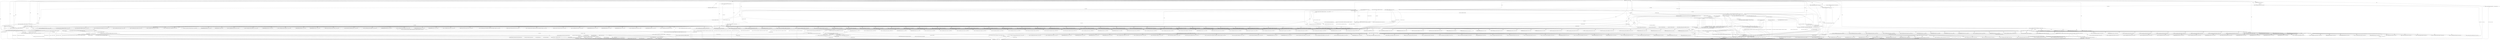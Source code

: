 
digraph "FUN82" {  

"9552" [label = "(METHOD,FUN82)<SUB>1581</SUB>" ]

"10078" [label = "(METHOD_RETURN,void)<SUB>1581</SUB>" ]

"9553" [label = "(PARAM,AACContext *VAR55)<SUB>1581</SUB>" ]

"9554" [label = "(PARAM,SpectralBandReplication *VAR46)<SUB>1581</SUB>" ]

"9555" [label = "(PARAM,int VAR192)<SUB>1581</SUB>" ]

"9556" [label = "(PARAM,float* VAR288)<SUB>1582</SUB>" ]

"9557" [label = "(PARAM,float* VAR289)<SUB>1582</SUB>" ]

"9560" [label = "(&lt;operator&gt;.assignment,VAR290 = VAR55-&gt;VAR186[1].VAR187.VAR203 &lt; VAR46-&gt;VAR123)<SUB>1584</SUB>" ]

"9577" [label = "(&lt;operator&gt;.assignment,VAR291 = (VAR192 == VAR195) ? 2 : 1)<SUB>1586</SUB>" ]

"9997" [label = "(FUN61,FUN61(&amp;VAR46-&gt;VAR58, &amp;VAR46-&gt;VAR61, &amp;VAR55-&gt;VAR292,\012                      VAR288, VAR46-&gt;VAR220[0], VAR46-&gt;VAR294,\012                      VAR46-&gt;VAR50[0].VAR297,\012                      &amp;VAR46-&gt;VAR50[0].VAR56,\012                      VAR290))<SUB>1646</SUB>" ]

"9587" [label = "(&lt;operator&gt;.logicalNot,!VAR46-&gt;VAR204)<SUB>1589</SUB>" ]

"9634" [label = "(&lt;operator&gt;.lessThan,VAR173 &lt; VAR291)<SUB>1599</SUB>" ]

"9637" [label = "(&lt;operator&gt;.postIncrement,VAR173++)<SUB>1599</SUB>" ]

"9927" [label = "(&lt;operator&gt;.equals,VAR55-&gt;VAR186[1].VAR187.VAR60 == 1)<SUB>1637</SUB>" ]

"10036" [label = "(&lt;operator&gt;.equals,VAR291 == 2)<SUB>1651</SUB>" ]

"9562" [label = "(&lt;operator&gt;.lessThan,VAR55-&gt;VAR186[1].VAR187.VAR203 &lt; VAR46-&gt;VAR123)<SUB>1584</SUB>" ]

"9579" [label = "(&lt;operator&gt;.conditional,(VAR192 == VAR195) ? 2 : 1)<SUB>1586</SUB>" ]

"9592" [label = "(&lt;operator&gt;.assignment,VAR46-&gt;VAR48[0] = VAR46-&gt;VAR48[1])<SUB>1590</SUB>" ]

"9603" [label = "(&lt;operator&gt;.assignment,VAR46-&gt;VAR49[0] = VAR46-&gt;VAR49[1])<SUB>1591</SUB>" ]

"9626" [label = "(FUN53,FUN53(VAR46, VAR192))<SUB>1597</SUB>" ]

"9631" [label = "(&lt;operator&gt;.assignment,VAR173 = 0)<SUB>1599</SUB>" ]

"9640" [label = "(FUN55,FUN55(&amp;VAR55-&gt;VAR292, &amp;VAR46-&gt;VAR59, &amp;VAR46-&gt;VAR61, VAR173 ? VAR289 : VAR288, VAR46-&gt;VAR50[VAR173].VAR293,\012                         (float*)VAR46-&gt;VAR294,\012                         VAR46-&gt;VAR50[VAR173].VAR218, VAR46-&gt;VAR50[VAR173].VAR295))<SUB>1601</SUB>" ]

"9683" [label = "(FUN71,FUN71(VAR55, VAR46, VAR46-&gt;VAR231,\012                   (const float (*)[32][32][2]) VAR46-&gt;VAR50[VAR173].VAR218,\012                   VAR46-&gt;VAR50[VAR173].VAR295))<SUB>1604</SUB>" ]

"9705" [label = "(&lt;operators&gt;.assignmentXor,VAR46-&gt;VAR50[VAR173].VAR295 ^= 1)<SUB>1607</SUB>" ]

"9877" [label = "(FUN74,FUN74(VAR46, VAR46-&gt;VAR220[VAR173],\012                  (const float (*)[64][2]) VAR46-&gt;VAR50[VAR173].VAR296[1-VAR46-&gt;VAR50[VAR173].VAR295],\012                  (const float (*)[64][2]) VAR46-&gt;VAR50[VAR173].VAR296[  VAR46-&gt;VAR50[VAR173].VAR295],\012                  (const float (*)[40][2]) VAR46-&gt;VAR231, VAR173))<SUB>1632</SUB>" ]

"9994" [label = "(&lt;operator&gt;.assignment,VAR291 = 2)<SUB>1643</SUB>" ]

"10040" [label = "(FUN61,FUN61(&amp;VAR46-&gt;VAR58, &amp;VAR46-&gt;VAR61, &amp;VAR55-&gt;VAR292,\012                          VAR289, VAR46-&gt;VAR220[1], VAR46-&gt;VAR294,\012                          VAR46-&gt;VAR50[1].VAR297,\012                          &amp;VAR46-&gt;VAR50[1].VAR56,\012                          VAR290))<SUB>1652</SUB>" ]

"9580" [label = "(&lt;operator&gt;.equals,VAR192 == VAR195)<SUB>1586</SUB>" ]

"9616" [label = "(&lt;operator&gt;.assignment,VAR46-&gt;VAR204 = 0)<SUB>1593</SUB>" ]

"9653" [label = "(&lt;operator&gt;.conditional,VAR173 ? VAR289 : VAR288)<SUB>1601</SUB>" ]

"9689" [label = "(&lt;operator&gt;.cast,(const float (*)[32][32][2]) VAR46-&gt;VAR50[VAR173].VAR218)<SUB>1605</SUB>" ]

"9719" [label = "(FUN67,FUN67(&amp;VAR46-&gt;VAR61, VAR46-&gt;VAR229, VAR46-&gt;VAR230,\012                                  (const float (*)[40][2]) VAR46-&gt;VAR231, VAR46-&gt;VAR69[0]))<SUB>1609</SUB>" ]

"9740" [label = "(FUN70,FUN70(VAR46, &amp;VAR46-&gt;VAR50[VAR173]))<SUB>1611</SUB>" ]

"9748" [label = "(FUN72,FUN72(VAR55, VAR46, VAR46-&gt;VAR241,\012                       (const float (*)[40][2]) VAR46-&gt;VAR231,\012                       (const float (*)[2]) VAR46-&gt;VAR229,\012                       (const float (*)[2]) VAR46-&gt;VAR230,\012                       VAR46-&gt;VAR50[VAR173].VAR238, VAR46-&gt;VAR50[VAR173].VAR163,\012                       VAR46-&gt;VAR50[VAR173].VAR159))<SUB>1612</SUB>" ]

"9790" [label = "(&lt;operator&gt;.assignment,VAR196 = FUN75(VAR55, VAR46, &amp;VAR46-&gt;VAR50[VAR173], VAR46-&gt;VAR50[VAR173].VAR51))<SUB>1621</SUB>" ]

"9884" [label = "(&lt;operator&gt;.cast,(const float (*)[64][2]) VAR46-&gt;VAR50[VAR173].VAR296[1-VAR46-&gt;VAR50[VAR173].VAR295])<SUB>1633</SUB>" ]

"9903" [label = "(&lt;operator&gt;.cast,(const float (*)[64][2]) VAR46-&gt;VAR50[VAR173].VAR296[  VAR46-&gt;VAR50[VAR173].VAR295])<SUB>1634</SUB>" ]

"9920" [label = "(&lt;operator&gt;.cast,(const float (*)[40][2]) VAR46-&gt;VAR231)<SUB>1635</SUB>" ]

"9946" [label = "(FUN83,FUN83(VAR55-&gt;VAR112, &amp;VAR46-&gt;VAR60, VAR46-&gt;VAR220[0], VAR46-&gt;VAR220[1], VAR46-&gt;VAR48[1] + VAR46-&gt;VAR49[1]))<SUB>1639</SUB>" ]

"9809" [label = "(&lt;operator&gt;.logicalNot,!VAR196)<SUB>1622</SUB>" ]

"9977" [label = "(memcpy,memcpy(VAR46-&gt;VAR220[1], VAR46-&gt;VAR220[0], sizeof(VAR46-&gt;VAR220[0])))<SUB>1641</SUB>" ]

"9730" [label = "(&lt;operator&gt;.cast,(const float (*)[40][2]) VAR46-&gt;VAR231)<SUB>1610</SUB>" ]

"9754" [label = "(&lt;operator&gt;.cast,(const float (*)[40][2]) VAR46-&gt;VAR231)<SUB>1613</SUB>" ]

"9759" [label = "(&lt;operator&gt;.cast,(const float (*)[2]) VAR46-&gt;VAR229)<SUB>1614</SUB>" ]

"9764" [label = "(&lt;operator&gt;.cast,(const float (*)[2]) VAR46-&gt;VAR230)<SUB>1615</SUB>" ]

"9792" [label = "(FUN75,FUN75(VAR55, VAR46, &amp;VAR46-&gt;VAR50[VAR173], VAR46-&gt;VAR50[VAR173].VAR51))<SUB>1621</SUB>" ]

"9812" [label = "(FUN76,FUN76(VAR46-&gt;VAR256, VAR46-&gt;VAR241, VAR46, &amp;VAR46-&gt;VAR50[VAR173]))<SUB>1623</SUB>" ]

"9826" [label = "(FUN78,FUN78(VAR55, VAR46, &amp;VAR46-&gt;VAR50[VAR173], VAR46-&gt;VAR50[VAR173].VAR51))<SUB>1624</SUB>" ]

"9842" [label = "(FUN80,FUN80(VAR46-&gt;VAR50[VAR173].VAR296[VAR46-&gt;VAR50[VAR173].VAR295],\012                                (const float (*)[40][2]) VAR46-&gt;VAR241,\012                                VAR46, &amp;VAR46-&gt;VAR50[VAR173],\012                                VAR46-&gt;VAR50[VAR173].VAR51))<SUB>1625</SUB>" ]

"9894" [label = "(&lt;operator&gt;.subtraction,1-VAR46-&gt;VAR50[VAR173].VAR295)<SUB>1633</SUB>" ]

"9964" [label = "(&lt;operator&gt;.addition,VAR46-&gt;VAR48[1] + VAR46-&gt;VAR49[1])<SUB>1639</SUB>" ]

"9858" [label = "(&lt;operator&gt;.cast,(const float (*)[40][2]) VAR46-&gt;VAR241)<SUB>1626</SUB>" ]

"9622" [label = "(&lt;operator&gt;.indirectFieldAccess,VAR46-&gt;VAR47)<SUB>1596</SUB>" ]

"9593" [label = "(&lt;operator&gt;.indirectIndexAccess,VAR46-&gt;VAR48[0])<SUB>1590</SUB>" ]

"9598" [label = "(&lt;operator&gt;.indirectIndexAccess,VAR46-&gt;VAR48[1])<SUB>1590</SUB>" ]

"9604" [label = "(&lt;operator&gt;.indirectIndexAccess,VAR46-&gt;VAR49[0])<SUB>1591</SUB>" ]

"9609" [label = "(&lt;operator&gt;.indirectIndexAccess,VAR46-&gt;VAR49[1])<SUB>1591</SUB>" ]

"9641" [label = "(&lt;operator&gt;.addressOf,&amp;VAR55-&gt;VAR292)<SUB>1601</SUB>" ]

"9645" [label = "(&lt;operator&gt;.addressOf,&amp;VAR46-&gt;VAR59)<SUB>1601</SUB>" ]

"9649" [label = "(&lt;operator&gt;.addressOf,&amp;VAR46-&gt;VAR61)<SUB>1601</SUB>" ]

"9657" [label = "(&lt;operator&gt;.fieldAccess,VAR46-&gt;VAR50[VAR173].VAR293)<SUB>1601</SUB>" ]

"9664" [label = "(&lt;operator&gt;.cast,(float*)VAR46-&gt;VAR294)<SUB>1602</SUB>" ]

"9669" [label = "(&lt;operator&gt;.fieldAccess,VAR46-&gt;VAR50[VAR173].VAR218)<SUB>1603</SUB>" ]

"9676" [label = "(&lt;operator&gt;.fieldAccess,VAR46-&gt;VAR50[VAR173].VAR295)<SUB>1603</SUB>" ]

"9686" [label = "(&lt;operator&gt;.indirectFieldAccess,VAR46-&gt;VAR231)<SUB>1604</SUB>" ]

"9698" [label = "(&lt;operator&gt;.fieldAccess,VAR46-&gt;VAR50[VAR173].VAR295)<SUB>1606</SUB>" ]

"9706" [label = "(&lt;operator&gt;.fieldAccess,VAR46-&gt;VAR50[VAR173].VAR295)<SUB>1607</SUB>" ]

"9715" [label = "(&lt;operator&gt;.indirectFieldAccess,VAR46-&gt;VAR47)<SUB>1608</SUB>" ]

"9879" [label = "(&lt;operator&gt;.indirectIndexAccess,VAR46-&gt;VAR220[VAR173])<SUB>1632</SUB>" ]

"9940" [label = "(&lt;operator&gt;.fieldAccess,VAR46-&gt;VAR60.VAR47)<SUB>1638</SUB>" ]

"10041" [label = "(&lt;operator&gt;.addressOf,&amp;VAR46-&gt;VAR58)<SUB>1652</SUB>" ]

"10045" [label = "(&lt;operator&gt;.addressOf,&amp;VAR46-&gt;VAR61)<SUB>1652</SUB>" ]

"10049" [label = "(&lt;operator&gt;.addressOf,&amp;VAR55-&gt;VAR292)<SUB>1652</SUB>" ]

"10054" [label = "(&lt;operator&gt;.indirectIndexAccess,VAR46-&gt;VAR220[1])<SUB>1653</SUB>" ]

"10059" [label = "(&lt;operator&gt;.indirectFieldAccess,VAR46-&gt;VAR294)<SUB>1653</SUB>" ]

"10062" [label = "(&lt;operator&gt;.fieldAccess,VAR46-&gt;VAR50[1].VAR297)<SUB>1654</SUB>" ]

"10069" [label = "(&lt;operator&gt;.addressOf,&amp;VAR46-&gt;VAR50[1].VAR56)<SUB>1655</SUB>" ]

"9594" [label = "(&lt;operator&gt;.indirectFieldAccess,VAR46-&gt;VAR48)<SUB>1590</SUB>" ]

"9599" [label = "(&lt;operator&gt;.indirectFieldAccess,VAR46-&gt;VAR48)<SUB>1590</SUB>" ]

"9605" [label = "(&lt;operator&gt;.indirectFieldAccess,VAR46-&gt;VAR49)<SUB>1591</SUB>" ]

"9610" [label = "(&lt;operator&gt;.indirectFieldAccess,VAR46-&gt;VAR49)<SUB>1591</SUB>" ]

"9617" [label = "(&lt;operator&gt;.indirectFieldAccess,VAR46-&gt;VAR204)<SUB>1593</SUB>" ]

"9642" [label = "(&lt;operator&gt;.indirectFieldAccess,VAR55-&gt;VAR292)<SUB>1601</SUB>" ]

"9646" [label = "(&lt;operator&gt;.indirectFieldAccess,VAR46-&gt;VAR59)<SUB>1601</SUB>" ]

"9650" [label = "(&lt;operator&gt;.indirectFieldAccess,VAR46-&gt;VAR61)<SUB>1601</SUB>" ]

"9658" [label = "(&lt;operator&gt;.indirectIndexAccess,VAR46-&gt;VAR50[VAR173])<SUB>1601</SUB>" ]

"9663" [label = "(FIELD_IDENTIFIER,VAR293,VAR293)<SUB>1601</SUB>" ]

"9665" [label = "(UNKNOWN,float*,float*)<SUB>1602</SUB>" ]

"9666" [label = "(&lt;operator&gt;.indirectFieldAccess,VAR46-&gt;VAR294)<SUB>1602</SUB>" ]

"9670" [label = "(&lt;operator&gt;.indirectIndexAccess,VAR46-&gt;VAR50[VAR173])<SUB>1603</SUB>" ]

"9675" [label = "(FIELD_IDENTIFIER,VAR218,VAR218)<SUB>1603</SUB>" ]

"9677" [label = "(&lt;operator&gt;.indirectIndexAccess,VAR46-&gt;VAR50[VAR173])<SUB>1603</SUB>" ]

"9682" [label = "(FIELD_IDENTIFIER,VAR295,VAR295)<SUB>1603</SUB>" ]

"9688" [label = "(FIELD_IDENTIFIER,VAR231,VAR231)<SUB>1604</SUB>" ]

"9690" [label = "(UNKNOWN,const float (*)[32][32][2],const float (*)[32][32][2])<SUB>1605</SUB>" ]

"9691" [label = "(&lt;operator&gt;.fieldAccess,VAR46-&gt;VAR50[VAR173].VAR218)<SUB>1605</SUB>" ]

"9699" [label = "(&lt;operator&gt;.indirectIndexAccess,VAR46-&gt;VAR50[VAR173])<SUB>1606</SUB>" ]

"9704" [label = "(FIELD_IDENTIFIER,VAR295,VAR295)<SUB>1606</SUB>" ]

"9707" [label = "(&lt;operator&gt;.indirectIndexAccess,VAR46-&gt;VAR50[VAR173])<SUB>1607</SUB>" ]

"9712" [label = "(FIELD_IDENTIFIER,VAR295,VAR295)<SUB>1607</SUB>" ]

"9717" [label = "(FIELD_IDENTIFIER,VAR47,VAR47)<SUB>1608</SUB>" ]

"9880" [label = "(&lt;operator&gt;.indirectFieldAccess,VAR46-&gt;VAR220)<SUB>1632</SUB>" ]

"9885" [label = "(UNKNOWN,const float (*)[64][2],const float (*)[64][2])<SUB>1633</SUB>" ]

"9886" [label = "(&lt;operator&gt;.indirectIndexAccess,VAR46-&gt;VAR50[VAR173].VAR296[1-VAR46-&gt;VAR50[VAR173].VAR295])<SUB>1633</SUB>" ]

"9904" [label = "(UNKNOWN,const float (*)[64][2],const float (*)[64][2])<SUB>1634</SUB>" ]

"9905" [label = "(&lt;operator&gt;.indirectIndexAccess,VAR46-&gt;VAR50[VAR173].VAR296[  VAR46-&gt;VAR50[VAR173].VAR295])<SUB>1634</SUB>" ]

"9921" [label = "(UNKNOWN,const float (*)[40][2],const float (*)[40][2])<SUB>1635</SUB>" ]

"9922" [label = "(&lt;operator&gt;.indirectFieldAccess,VAR46-&gt;VAR231)<SUB>1635</SUB>" ]

"9941" [label = "(&lt;operator&gt;.indirectFieldAccess,VAR46-&gt;VAR60)<SUB>1638</SUB>" ]

"9944" [label = "(FIELD_IDENTIFIER,VAR47,VAR47)<SUB>1638</SUB>" ]

"10042" [label = "(&lt;operator&gt;.indirectFieldAccess,VAR46-&gt;VAR58)<SUB>1652</SUB>" ]

"10046" [label = "(&lt;operator&gt;.indirectFieldAccess,VAR46-&gt;VAR61)<SUB>1652</SUB>" ]

"10050" [label = "(&lt;operator&gt;.indirectFieldAccess,VAR55-&gt;VAR292)<SUB>1652</SUB>" ]

"10055" [label = "(&lt;operator&gt;.indirectFieldAccess,VAR46-&gt;VAR220)<SUB>1653</SUB>" ]

"10061" [label = "(FIELD_IDENTIFIER,VAR294,VAR294)<SUB>1653</SUB>" ]

"10063" [label = "(&lt;operator&gt;.indirectIndexAccess,VAR46-&gt;VAR50[1])<SUB>1654</SUB>" ]

"10068" [label = "(FIELD_IDENTIFIER,VAR297,VAR297)<SUB>1654</SUB>" ]

"10070" [label = "(&lt;operator&gt;.fieldAccess,VAR46-&gt;VAR50[1].VAR56)<SUB>1655</SUB>" ]

"9596" [label = "(FIELD_IDENTIFIER,VAR48,VAR48)<SUB>1590</SUB>" ]

"9601" [label = "(FIELD_IDENTIFIER,VAR48,VAR48)<SUB>1590</SUB>" ]

"9607" [label = "(FIELD_IDENTIFIER,VAR49,VAR49)<SUB>1591</SUB>" ]

"9612" [label = "(FIELD_IDENTIFIER,VAR49,VAR49)<SUB>1591</SUB>" ]

"9619" [label = "(FIELD_IDENTIFIER,VAR204,VAR204)<SUB>1593</SUB>" ]

"9644" [label = "(FIELD_IDENTIFIER,VAR292,VAR292)<SUB>1601</SUB>" ]

"9648" [label = "(FIELD_IDENTIFIER,VAR59,VAR59)<SUB>1601</SUB>" ]

"9652" [label = "(FIELD_IDENTIFIER,VAR61,VAR61)<SUB>1601</SUB>" ]

"9659" [label = "(&lt;operator&gt;.indirectFieldAccess,VAR46-&gt;VAR50)<SUB>1601</SUB>" ]

"9668" [label = "(FIELD_IDENTIFIER,VAR294,VAR294)<SUB>1602</SUB>" ]

"9671" [label = "(&lt;operator&gt;.indirectFieldAccess,VAR46-&gt;VAR50)<SUB>1603</SUB>" ]

"9678" [label = "(&lt;operator&gt;.indirectFieldAccess,VAR46-&gt;VAR50)<SUB>1603</SUB>" ]

"9692" [label = "(&lt;operator&gt;.indirectIndexAccess,VAR46-&gt;VAR50[VAR173])<SUB>1605</SUB>" ]

"9697" [label = "(FIELD_IDENTIFIER,VAR218,VAR218)<SUB>1605</SUB>" ]

"9700" [label = "(&lt;operator&gt;.indirectFieldAccess,VAR46-&gt;VAR50)<SUB>1606</SUB>" ]

"9708" [label = "(&lt;operator&gt;.indirectFieldAccess,VAR46-&gt;VAR50)<SUB>1607</SUB>" ]

"9720" [label = "(&lt;operator&gt;.addressOf,&amp;VAR46-&gt;VAR61)<SUB>1609</SUB>" ]

"9724" [label = "(&lt;operator&gt;.indirectFieldAccess,VAR46-&gt;VAR229)<SUB>1609</SUB>" ]

"9727" [label = "(&lt;operator&gt;.indirectFieldAccess,VAR46-&gt;VAR230)<SUB>1609</SUB>" ]

"9735" [label = "(&lt;operator&gt;.indirectIndexAccess,VAR46-&gt;VAR69[0])<SUB>1610</SUB>" ]

"9742" [label = "(&lt;operator&gt;.addressOf,&amp;VAR46-&gt;VAR50[VAR173])<SUB>1611</SUB>" ]

"9751" [label = "(&lt;operator&gt;.indirectFieldAccess,VAR46-&gt;VAR241)<SUB>1612</SUB>" ]

"9769" [label = "(&lt;operator&gt;.fieldAccess,VAR46-&gt;VAR50[VAR173].VAR238)<SUB>1616</SUB>" ]

"9776" [label = "(&lt;operator&gt;.fieldAccess,VAR46-&gt;VAR50[VAR173].VAR163)<SUB>1616</SUB>" ]

"9783" [label = "(&lt;operator&gt;.fieldAccess,VAR46-&gt;VAR50[VAR173].VAR159)<SUB>1617</SUB>" ]

"9882" [label = "(FIELD_IDENTIFIER,VAR220,VAR220)<SUB>1632</SUB>" ]

"9887" [label = "(&lt;operator&gt;.fieldAccess,VAR46-&gt;VAR50[VAR173].VAR296)<SUB>1633</SUB>" ]

"9906" [label = "(&lt;operator&gt;.fieldAccess,VAR46-&gt;VAR50[VAR173].VAR296)<SUB>1634</SUB>" ]

"9913" [label = "(&lt;operator&gt;.fieldAccess,VAR46-&gt;VAR50[VAR173].VAR295)<SUB>1634</SUB>" ]

"9924" [label = "(FIELD_IDENTIFIER,VAR231,VAR231)<SUB>1635</SUB>" ]

"9943" [label = "(FIELD_IDENTIFIER,VAR60,VAR60)<SUB>1638</SUB>" ]

"9947" [label = "(&lt;operator&gt;.indirectFieldAccess,VAR55-&gt;VAR112)<SUB>1639</SUB>" ]

"9950" [label = "(&lt;operator&gt;.addressOf,&amp;VAR46-&gt;VAR60)<SUB>1639</SUB>" ]

"9954" [label = "(&lt;operator&gt;.indirectIndexAccess,VAR46-&gt;VAR220[0])<SUB>1639</SUB>" ]

"9959" [label = "(&lt;operator&gt;.indirectIndexAccess,VAR46-&gt;VAR220[1])<SUB>1639</SUB>" ]

"10044" [label = "(FIELD_IDENTIFIER,VAR58,VAR58)<SUB>1652</SUB>" ]

"10048" [label = "(FIELD_IDENTIFIER,VAR61,VAR61)<SUB>1652</SUB>" ]

"10052" [label = "(FIELD_IDENTIFIER,VAR292,VAR292)<SUB>1652</SUB>" ]

"10057" [label = "(FIELD_IDENTIFIER,VAR220,VAR220)<SUB>1653</SUB>" ]

"10064" [label = "(&lt;operator&gt;.indirectFieldAccess,VAR46-&gt;VAR50)<SUB>1654</SUB>" ]

"10071" [label = "(&lt;operator&gt;.indirectIndexAccess,VAR46-&gt;VAR50[1])<SUB>1655</SUB>" ]

"10076" [label = "(FIELD_IDENTIFIER,VAR56,VAR56)<SUB>1655</SUB>" ]

"9661" [label = "(FIELD_IDENTIFIER,VAR50,VAR50)<SUB>1601</SUB>" ]

"9673" [label = "(FIELD_IDENTIFIER,VAR50,VAR50)<SUB>1603</SUB>" ]

"9680" [label = "(FIELD_IDENTIFIER,VAR50,VAR50)<SUB>1603</SUB>" ]

"9693" [label = "(&lt;operator&gt;.indirectFieldAccess,VAR46-&gt;VAR50)<SUB>1605</SUB>" ]

"9702" [label = "(FIELD_IDENTIFIER,VAR50,VAR50)<SUB>1606</SUB>" ]

"9710" [label = "(FIELD_IDENTIFIER,VAR50,VAR50)<SUB>1607</SUB>" ]

"9721" [label = "(&lt;operator&gt;.indirectFieldAccess,VAR46-&gt;VAR61)<SUB>1609</SUB>" ]

"9726" [label = "(FIELD_IDENTIFIER,VAR229,VAR229)<SUB>1609</SUB>" ]

"9729" [label = "(FIELD_IDENTIFIER,VAR230,VAR230)<SUB>1609</SUB>" ]

"9731" [label = "(UNKNOWN,const float (*)[40][2],const float (*)[40][2])<SUB>1610</SUB>" ]

"9732" [label = "(&lt;operator&gt;.indirectFieldAccess,VAR46-&gt;VAR231)<SUB>1610</SUB>" ]

"9736" [label = "(&lt;operator&gt;.indirectFieldAccess,VAR46-&gt;VAR69)<SUB>1610</SUB>" ]

"9743" [label = "(&lt;operator&gt;.indirectIndexAccess,VAR46-&gt;VAR50[VAR173])<SUB>1611</SUB>" ]

"9753" [label = "(FIELD_IDENTIFIER,VAR241,VAR241)<SUB>1612</SUB>" ]

"9755" [label = "(UNKNOWN,const float (*)[40][2],const float (*)[40][2])<SUB>1613</SUB>" ]

"9756" [label = "(&lt;operator&gt;.indirectFieldAccess,VAR46-&gt;VAR231)<SUB>1613</SUB>" ]

"9760" [label = "(UNKNOWN,const float (*)[2],const float (*)[2])<SUB>1614</SUB>" ]

"9761" [label = "(&lt;operator&gt;.indirectFieldAccess,VAR46-&gt;VAR229)<SUB>1614</SUB>" ]

"9765" [label = "(UNKNOWN,const float (*)[2],const float (*)[2])<SUB>1615</SUB>" ]

"9766" [label = "(&lt;operator&gt;.indirectFieldAccess,VAR46-&gt;VAR230)<SUB>1615</SUB>" ]

"9770" [label = "(&lt;operator&gt;.indirectIndexAccess,VAR46-&gt;VAR50[VAR173])<SUB>1616</SUB>" ]

"9775" [label = "(FIELD_IDENTIFIER,VAR238,VAR238)<SUB>1616</SUB>" ]

"9777" [label = "(&lt;operator&gt;.indirectIndexAccess,VAR46-&gt;VAR50[VAR173])<SUB>1616</SUB>" ]

"9782" [label = "(FIELD_IDENTIFIER,VAR163,VAR163)<SUB>1616</SUB>" ]

"9784" [label = "(&lt;operator&gt;.indirectIndexAccess,VAR46-&gt;VAR50[VAR173])<SUB>1617</SUB>" ]

"9789" [label = "(FIELD_IDENTIFIER,VAR159,VAR159)<SUB>1617</SUB>" ]

"9795" [label = "(&lt;operator&gt;.addressOf,&amp;VAR46-&gt;VAR50[VAR173])<SUB>1621</SUB>" ]

"9801" [label = "(&lt;operator&gt;.fieldAccess,VAR46-&gt;VAR50[VAR173].VAR51)<SUB>1621</SUB>" ]

"9888" [label = "(&lt;operator&gt;.indirectIndexAccess,VAR46-&gt;VAR50[VAR173])<SUB>1633</SUB>" ]

"9893" [label = "(FIELD_IDENTIFIER,VAR296,VAR296)<SUB>1633</SUB>" ]

"9896" [label = "(&lt;operator&gt;.fieldAccess,VAR46-&gt;VAR50[VAR173].VAR295)<SUB>1633</SUB>" ]

"9907" [label = "(&lt;operator&gt;.indirectIndexAccess,VAR46-&gt;VAR50[VAR173])<SUB>1634</SUB>" ]

"9912" [label = "(FIELD_IDENTIFIER,VAR296,VAR296)<SUB>1634</SUB>" ]

"9914" [label = "(&lt;operator&gt;.indirectIndexAccess,VAR46-&gt;VAR50[VAR173])<SUB>1634</SUB>" ]

"9919" [label = "(FIELD_IDENTIFIER,VAR295,VAR295)<SUB>1634</SUB>" ]

"9949" [label = "(FIELD_IDENTIFIER,VAR112,VAR112)<SUB>1639</SUB>" ]

"9951" [label = "(&lt;operator&gt;.indirectFieldAccess,VAR46-&gt;VAR60)<SUB>1639</SUB>" ]

"9955" [label = "(&lt;operator&gt;.indirectFieldAccess,VAR46-&gt;VAR220)<SUB>1639</SUB>" ]

"9960" [label = "(&lt;operator&gt;.indirectFieldAccess,VAR46-&gt;VAR220)<SUB>1639</SUB>" ]

"9965" [label = "(&lt;operator&gt;.indirectIndexAccess,VAR46-&gt;VAR48[1])<SUB>1639</SUB>" ]

"9970" [label = "(&lt;operator&gt;.indirectIndexAccess,VAR46-&gt;VAR49[1])<SUB>1639</SUB>" ]

"9978" [label = "(&lt;operator&gt;.indirectIndexAccess,VAR46-&gt;VAR220[1])<SUB>1641</SUB>" ]

"9983" [label = "(&lt;operator&gt;.indirectIndexAccess,VAR46-&gt;VAR220[0])<SUB>1641</SUB>" ]

"9988" [label = "(&lt;operator&gt;.sizeOf,sizeof(VAR46-&gt;VAR220[0]))<SUB>1641</SUB>" ]

"10066" [label = "(FIELD_IDENTIFIER,VAR50,VAR50)<SUB>1654</SUB>" ]

"10072" [label = "(&lt;operator&gt;.indirectFieldAccess,VAR46-&gt;VAR50)<SUB>1655</SUB>" ]

"9695" [label = "(FIELD_IDENTIFIER,VAR50,VAR50)<SUB>1605</SUB>" ]

"9723" [label = "(FIELD_IDENTIFIER,VAR61,VAR61)<SUB>1609</SUB>" ]

"9734" [label = "(FIELD_IDENTIFIER,VAR231,VAR231)<SUB>1610</SUB>" ]

"9738" [label = "(FIELD_IDENTIFIER,VAR69,VAR69)<SUB>1610</SUB>" ]

"9744" [label = "(&lt;operator&gt;.indirectFieldAccess,VAR46-&gt;VAR50)<SUB>1611</SUB>" ]

"9758" [label = "(FIELD_IDENTIFIER,VAR231,VAR231)<SUB>1613</SUB>" ]

"9763" [label = "(FIELD_IDENTIFIER,VAR229,VAR229)<SUB>1614</SUB>" ]

"9768" [label = "(FIELD_IDENTIFIER,VAR230,VAR230)<SUB>1615</SUB>" ]

"9771" [label = "(&lt;operator&gt;.indirectFieldAccess,VAR46-&gt;VAR50)<SUB>1616</SUB>" ]

"9778" [label = "(&lt;operator&gt;.indirectFieldAccess,VAR46-&gt;VAR50)<SUB>1616</SUB>" ]

"9785" [label = "(&lt;operator&gt;.indirectFieldAccess,VAR46-&gt;VAR50)<SUB>1617</SUB>" ]

"9796" [label = "(&lt;operator&gt;.indirectIndexAccess,VAR46-&gt;VAR50[VAR173])<SUB>1621</SUB>" ]

"9802" [label = "(&lt;operator&gt;.indirectIndexAccess,VAR46-&gt;VAR50[VAR173])<SUB>1621</SUB>" ]

"9807" [label = "(FIELD_IDENTIFIER,VAR51,VAR51)<SUB>1621</SUB>" ]

"9813" [label = "(&lt;operator&gt;.indirectFieldAccess,VAR46-&gt;VAR256)<SUB>1623</SUB>" ]

"9816" [label = "(&lt;operator&gt;.indirectFieldAccess,VAR46-&gt;VAR241)<SUB>1623</SUB>" ]

"9820" [label = "(&lt;operator&gt;.addressOf,&amp;VAR46-&gt;VAR50[VAR173])<SUB>1623</SUB>" ]

"9829" [label = "(&lt;operator&gt;.addressOf,&amp;VAR46-&gt;VAR50[VAR173])<SUB>1624</SUB>" ]

"9835" [label = "(&lt;operator&gt;.fieldAccess,VAR46-&gt;VAR50[VAR173].VAR51)<SUB>1624</SUB>" ]

"9843" [label = "(&lt;operator&gt;.indirectIndexAccess,VAR46-&gt;VAR50[VAR173].VAR296[VAR46-&gt;VAR50[VAR173].VAR295])<SUB>1625</SUB>" ]

"9864" [label = "(&lt;operator&gt;.addressOf,&amp;VAR46-&gt;VAR50[VAR173])<SUB>1627</SUB>" ]

"9870" [label = "(&lt;operator&gt;.fieldAccess,VAR46-&gt;VAR50[VAR173].VAR51)<SUB>1628</SUB>" ]

"9889" [label = "(&lt;operator&gt;.indirectFieldAccess,VAR46-&gt;VAR50)<SUB>1633</SUB>" ]

"9897" [label = "(&lt;operator&gt;.indirectIndexAccess,VAR46-&gt;VAR50[VAR173])<SUB>1633</SUB>" ]

"9902" [label = "(FIELD_IDENTIFIER,VAR295,VAR295)<SUB>1633</SUB>" ]

"9908" [label = "(&lt;operator&gt;.indirectFieldAccess,VAR46-&gt;VAR50)<SUB>1634</SUB>" ]

"9915" [label = "(&lt;operator&gt;.indirectFieldAccess,VAR46-&gt;VAR50)<SUB>1634</SUB>" ]

"9953" [label = "(FIELD_IDENTIFIER,VAR60,VAR60)<SUB>1639</SUB>" ]

"9957" [label = "(FIELD_IDENTIFIER,VAR220,VAR220)<SUB>1639</SUB>" ]

"9962" [label = "(FIELD_IDENTIFIER,VAR220,VAR220)<SUB>1639</SUB>" ]

"9966" [label = "(&lt;operator&gt;.indirectFieldAccess,VAR46-&gt;VAR48)<SUB>1639</SUB>" ]

"9971" [label = "(&lt;operator&gt;.indirectFieldAccess,VAR46-&gt;VAR49)<SUB>1639</SUB>" ]

"9979" [label = "(&lt;operator&gt;.indirectFieldAccess,VAR46-&gt;VAR220)<SUB>1641</SUB>" ]

"9984" [label = "(&lt;operator&gt;.indirectFieldAccess,VAR46-&gt;VAR220)<SUB>1641</SUB>" ]

"9989" [label = "(&lt;operator&gt;.indirectIndexAccess,VAR46-&gt;VAR220[0])<SUB>1641</SUB>" ]

"10074" [label = "(FIELD_IDENTIFIER,VAR50,VAR50)<SUB>1655</SUB>" ]

"9746" [label = "(FIELD_IDENTIFIER,VAR50,VAR50)<SUB>1611</SUB>" ]

"9773" [label = "(FIELD_IDENTIFIER,VAR50,VAR50)<SUB>1616</SUB>" ]

"9780" [label = "(FIELD_IDENTIFIER,VAR50,VAR50)<SUB>1616</SUB>" ]

"9787" [label = "(FIELD_IDENTIFIER,VAR50,VAR50)<SUB>1617</SUB>" ]

"9797" [label = "(&lt;operator&gt;.indirectFieldAccess,VAR46-&gt;VAR50)<SUB>1621</SUB>" ]

"9803" [label = "(&lt;operator&gt;.indirectFieldAccess,VAR46-&gt;VAR50)<SUB>1621</SUB>" ]

"9815" [label = "(FIELD_IDENTIFIER,VAR256,VAR256)<SUB>1623</SUB>" ]

"9818" [label = "(FIELD_IDENTIFIER,VAR241,VAR241)<SUB>1623</SUB>" ]

"9821" [label = "(&lt;operator&gt;.indirectIndexAccess,VAR46-&gt;VAR50[VAR173])<SUB>1623</SUB>" ]

"9830" [label = "(&lt;operator&gt;.indirectIndexAccess,VAR46-&gt;VAR50[VAR173])<SUB>1624</SUB>" ]

"9836" [label = "(&lt;operator&gt;.indirectIndexAccess,VAR46-&gt;VAR50[VAR173])<SUB>1624</SUB>" ]

"9841" [label = "(FIELD_IDENTIFIER,VAR51,VAR51)<SUB>1624</SUB>" ]

"9844" [label = "(&lt;operator&gt;.fieldAccess,VAR46-&gt;VAR50[VAR173].VAR296)<SUB>1625</SUB>" ]

"9851" [label = "(&lt;operator&gt;.fieldAccess,VAR46-&gt;VAR50[VAR173].VAR295)<SUB>1625</SUB>" ]

"9859" [label = "(UNKNOWN,const float (*)[40][2],const float (*)[40][2])<SUB>1626</SUB>" ]

"9860" [label = "(&lt;operator&gt;.indirectFieldAccess,VAR46-&gt;VAR241)<SUB>1626</SUB>" ]

"9865" [label = "(&lt;operator&gt;.indirectIndexAccess,VAR46-&gt;VAR50[VAR173])<SUB>1627</SUB>" ]

"9871" [label = "(&lt;operator&gt;.indirectIndexAccess,VAR46-&gt;VAR50[VAR173])<SUB>1628</SUB>" ]

"9876" [label = "(FIELD_IDENTIFIER,VAR51,VAR51)<SUB>1628</SUB>" ]

"9891" [label = "(FIELD_IDENTIFIER,VAR50,VAR50)<SUB>1633</SUB>" ]

"9898" [label = "(&lt;operator&gt;.indirectFieldAccess,VAR46-&gt;VAR50)<SUB>1633</SUB>" ]

"9910" [label = "(FIELD_IDENTIFIER,VAR50,VAR50)<SUB>1634</SUB>" ]

"9917" [label = "(FIELD_IDENTIFIER,VAR50,VAR50)<SUB>1634</SUB>" ]

"9968" [label = "(FIELD_IDENTIFIER,VAR48,VAR48)<SUB>1639</SUB>" ]

"9973" [label = "(FIELD_IDENTIFIER,VAR49,VAR49)<SUB>1639</SUB>" ]

"9981" [label = "(FIELD_IDENTIFIER,VAR220,VAR220)<SUB>1641</SUB>" ]

"9986" [label = "(FIELD_IDENTIFIER,VAR220,VAR220)<SUB>1641</SUB>" ]

"9990" [label = "(&lt;operator&gt;.indirectFieldAccess,VAR46-&gt;VAR220)<SUB>1641</SUB>" ]

"9799" [label = "(FIELD_IDENTIFIER,VAR50,VAR50)<SUB>1621</SUB>" ]

"9805" [label = "(FIELD_IDENTIFIER,VAR50,VAR50)<SUB>1621</SUB>" ]

"9822" [label = "(&lt;operator&gt;.indirectFieldAccess,VAR46-&gt;VAR50)<SUB>1623</SUB>" ]

"9831" [label = "(&lt;operator&gt;.indirectFieldAccess,VAR46-&gt;VAR50)<SUB>1624</SUB>" ]

"9837" [label = "(&lt;operator&gt;.indirectFieldAccess,VAR46-&gt;VAR50)<SUB>1624</SUB>" ]

"9845" [label = "(&lt;operator&gt;.indirectIndexAccess,VAR46-&gt;VAR50[VAR173])<SUB>1625</SUB>" ]

"9850" [label = "(FIELD_IDENTIFIER,VAR296,VAR296)<SUB>1625</SUB>" ]

"9852" [label = "(&lt;operator&gt;.indirectIndexAccess,VAR46-&gt;VAR50[VAR173])<SUB>1625</SUB>" ]

"9857" [label = "(FIELD_IDENTIFIER,VAR295,VAR295)<SUB>1625</SUB>" ]

"9862" [label = "(FIELD_IDENTIFIER,VAR241,VAR241)<SUB>1626</SUB>" ]

"9866" [label = "(&lt;operator&gt;.indirectFieldAccess,VAR46-&gt;VAR50)<SUB>1627</SUB>" ]

"9872" [label = "(&lt;operator&gt;.indirectFieldAccess,VAR46-&gt;VAR50)<SUB>1628</SUB>" ]

"9900" [label = "(FIELD_IDENTIFIER,VAR50,VAR50)<SUB>1633</SUB>" ]

"9992" [label = "(FIELD_IDENTIFIER,VAR220,VAR220)<SUB>1641</SUB>" ]

"9824" [label = "(FIELD_IDENTIFIER,VAR50,VAR50)<SUB>1623</SUB>" ]

"9833" [label = "(FIELD_IDENTIFIER,VAR50,VAR50)<SUB>1624</SUB>" ]

"9839" [label = "(FIELD_IDENTIFIER,VAR50,VAR50)<SUB>1624</SUB>" ]

"9846" [label = "(&lt;operator&gt;.indirectFieldAccess,VAR46-&gt;VAR50)<SUB>1625</SUB>" ]

"9853" [label = "(&lt;operator&gt;.indirectFieldAccess,VAR46-&gt;VAR50)<SUB>1625</SUB>" ]

"9868" [label = "(FIELD_IDENTIFIER,VAR50,VAR50)<SUB>1627</SUB>" ]

"9874" [label = "(FIELD_IDENTIFIER,VAR50,VAR50)<SUB>1628</SUB>" ]

"9848" [label = "(FIELD_IDENTIFIER,VAR50,VAR50)<SUB>1625</SUB>" ]

"9855" [label = "(FIELD_IDENTIFIER,VAR50,VAR50)<SUB>1625</SUB>" ]

  "9553" -> "10078"  [ label = "DDG: VAR55"] 

  "9554" -> "10078"  [ label = "DDG: VAR46"] 

  "9562" -> "10078"  [ label = "DDG: VAR55-&gt;VAR186[1].VAR187.VAR203"] 

  "9562" -> "10078"  [ label = "DDG: VAR46-&gt;VAR123"] 

  "9560" -> "10078"  [ label = "DDG: VAR55-&gt;VAR186[1].VAR187.VAR203 &lt; VAR46-&gt;VAR123"] 

  "9580" -> "10078"  [ label = "DDG: VAR192"] 

  "9579" -> "10078"  [ label = "DDG: VAR192 == VAR195"] 

  "9577" -> "10078"  [ label = "DDG: (VAR192 == VAR195) ? 2 : 1"] 

  "9587" -> "10078"  [ label = "DDG: VAR46-&gt;VAR204"] 

  "9587" -> "10078"  [ label = "DDG: !VAR46-&gt;VAR204"] 

  "9616" -> "10078"  [ label = "DDG: VAR46-&gt;VAR204"] 

  "9592" -> "10078"  [ label = "DDG: VAR46-&gt;VAR48[0]"] 

  "9592" -> "10078"  [ label = "DDG: VAR46-&gt;VAR48[1]"] 

  "9603" -> "10078"  [ label = "DDG: VAR46-&gt;VAR49[0]"] 

  "9603" -> "10078"  [ label = "DDG: VAR46-&gt;VAR49[1]"] 

  "9626" -> "10078"  [ label = "DDG: VAR46"] 

  "9626" -> "10078"  [ label = "DDG: VAR192"] 

  "9626" -> "10078"  [ label = "DDG: FUN53(VAR46, VAR192)"] 

  "9634" -> "10078"  [ label = "DDG: VAR173"] 

  "9634" -> "10078"  [ label = "DDG: VAR173 &lt; VAR291"] 

  "9927" -> "10078"  [ label = "DDG: VAR55-&gt;VAR186[1].VAR187.VAR60"] 

  "9927" -> "10078"  [ label = "DDG: VAR55-&gt;VAR186[1].VAR187.VAR60 == 1"] 

  "9977" -> "10078"  [ label = "DDG: memcpy(VAR46-&gt;VAR220[1], VAR46-&gt;VAR220[0], sizeof(VAR46-&gt;VAR220[0]))"] 

  "9946" -> "10078"  [ label = "DDG: VAR55-&gt;VAR112"] 

  "9946" -> "10078"  [ label = "DDG: &amp;VAR46-&gt;VAR60"] 

  "9964" -> "10078"  [ label = "DDG: VAR46-&gt;VAR48[1]"] 

  "9964" -> "10078"  [ label = "DDG: VAR46-&gt;VAR49[1]"] 

  "9946" -> "10078"  [ label = "DDG: VAR46-&gt;VAR48[1] + VAR46-&gt;VAR49[1]"] 

  "9946" -> "10078"  [ label = "DDG: FUN83(VAR55-&gt;VAR112, &amp;VAR46-&gt;VAR60, VAR46-&gt;VAR220[0], VAR46-&gt;VAR220[1], VAR46-&gt;VAR48[1] + VAR46-&gt;VAR49[1])"] 

  "9997" -> "10078"  [ label = "DDG: VAR288"] 

  "9997" -> "10078"  [ label = "DDG: VAR46-&gt;VAR220[0]"] 

  "9997" -> "10078"  [ label = "DDG: VAR46-&gt;VAR50[0].VAR297"] 

  "9997" -> "10078"  [ label = "DDG: &amp;VAR46-&gt;VAR50[0].VAR56"] 

  "9997" -> "10078"  [ label = "DDG: FUN61(&amp;VAR46-&gt;VAR58, &amp;VAR46-&gt;VAR61, &amp;VAR55-&gt;VAR292,\012                      VAR288, VAR46-&gt;VAR220[0], VAR46-&gt;VAR294,\012                      VAR46-&gt;VAR50[0].VAR297,\012                      &amp;VAR46-&gt;VAR50[0].VAR56,\012                      VAR290)"] 

  "10036" -> "10078"  [ label = "DDG: VAR291"] 

  "10036" -> "10078"  [ label = "DDG: VAR291 == 2"] 

  "10040" -> "10078"  [ label = "DDG: &amp;VAR46-&gt;VAR58"] 

  "10040" -> "10078"  [ label = "DDG: &amp;VAR46-&gt;VAR61"] 

  "10040" -> "10078"  [ label = "DDG: &amp;VAR55-&gt;VAR292"] 

  "10040" -> "10078"  [ label = "DDG: VAR289"] 

  "10040" -> "10078"  [ label = "DDG: VAR46-&gt;VAR220[1]"] 

  "10040" -> "10078"  [ label = "DDG: VAR46-&gt;VAR294"] 

  "10040" -> "10078"  [ label = "DDG: VAR46-&gt;VAR50[1].VAR297"] 

  "10040" -> "10078"  [ label = "DDG: &amp;VAR46-&gt;VAR50[1].VAR56"] 

  "10040" -> "10078"  [ label = "DDG: VAR290"] 

  "10040" -> "10078"  [ label = "DDG: FUN61(&amp;VAR46-&gt;VAR58, &amp;VAR46-&gt;VAR61, &amp;VAR55-&gt;VAR292,\012                          VAR289, VAR46-&gt;VAR220[1], VAR46-&gt;VAR294,\012                          VAR46-&gt;VAR50[1].VAR297,\012                          &amp;VAR46-&gt;VAR50[1].VAR56,\012                          VAR290)"] 

  "9640" -> "10078"  [ label = "DDG: &amp;VAR46-&gt;VAR59"] 

  "9640" -> "10078"  [ label = "DDG: VAR173 ? VAR289 : VAR288"] 

  "9640" -> "10078"  [ label = "DDG: (float*)VAR46-&gt;VAR294"] 

  "9640" -> "10078"  [ label = "DDG: FUN55(&amp;VAR55-&gt;VAR292, &amp;VAR46-&gt;VAR59, &amp;VAR46-&gt;VAR61, VAR173 ? VAR289 : VAR288, VAR46-&gt;VAR50[VAR173].VAR293,\012                         (float*)VAR46-&gt;VAR294,\012                         VAR46-&gt;VAR50[VAR173].VAR218, VAR46-&gt;VAR50[VAR173].VAR295)"] 

  "9683" -> "10078"  [ label = "DDG: VAR55"] 

  "9683" -> "10078"  [ label = "DDG: (const float (*)[32][32][2]) VAR46-&gt;VAR50[VAR173].VAR218"] 

  "9683" -> "10078"  [ label = "DDG: FUN71(VAR55, VAR46, VAR46-&gt;VAR231,\012                   (const float (*)[32][32][2]) VAR46-&gt;VAR50[VAR173].VAR218,\012                   VAR46-&gt;VAR50[VAR173].VAR295)"] 

  "9719" -> "10078"  [ label = "DDG: VAR46-&gt;VAR69[0]"] 

  "9719" -> "10078"  [ label = "DDG: FUN67(&amp;VAR46-&gt;VAR61, VAR46-&gt;VAR229, VAR46-&gt;VAR230,\012                                  (const float (*)[40][2]) VAR46-&gt;VAR231, VAR46-&gt;VAR69[0])"] 

  "9740" -> "10078"  [ label = "DDG: FUN70(VAR46, &amp;VAR46-&gt;VAR50[VAR173])"] 

  "9748" -> "10078"  [ label = "DDG: VAR46-&gt;VAR241"] 

  "9759" -> "10078"  [ label = "DDG: VAR46-&gt;VAR229"] 

  "9748" -> "10078"  [ label = "DDG: (const float (*)[2]) VAR46-&gt;VAR229"] 

  "9764" -> "10078"  [ label = "DDG: VAR46-&gt;VAR230"] 

  "9748" -> "10078"  [ label = "DDG: (const float (*)[2]) VAR46-&gt;VAR230"] 

  "9748" -> "10078"  [ label = "DDG: FUN72(VAR55, VAR46, VAR46-&gt;VAR241,\012                       (const float (*)[40][2]) VAR46-&gt;VAR231,\012                       (const float (*)[2]) VAR46-&gt;VAR229,\012                       (const float (*)[2]) VAR46-&gt;VAR230,\012                       VAR46-&gt;VAR50[VAR173].VAR238, VAR46-&gt;VAR50[VAR173].VAR163,\012                       VAR46-&gt;VAR50[VAR173].VAR159)"] 

  "9792" -> "10078"  [ label = "DDG: VAR55"] 

  "9792" -> "10078"  [ label = "DDG: &amp;VAR46-&gt;VAR50[VAR173]"] 

  "9790" -> "10078"  [ label = "DDG: FUN75(VAR55, VAR46, &amp;VAR46-&gt;VAR50[VAR173], VAR46-&gt;VAR50[VAR173].VAR51)"] 

  "9809" -> "10078"  [ label = "DDG: VAR196"] 

  "9809" -> "10078"  [ label = "DDG: !VAR196"] 

  "9812" -> "10078"  [ label = "DDG: VAR46-&gt;VAR256"] 

  "9812" -> "10078"  [ label = "DDG: FUN76(VAR46-&gt;VAR256, VAR46-&gt;VAR241, VAR46, &amp;VAR46-&gt;VAR50[VAR173])"] 

  "9826" -> "10078"  [ label = "DDG: VAR55"] 

  "9826" -> "10078"  [ label = "DDG: FUN78(VAR55, VAR46, &amp;VAR46-&gt;VAR50[VAR173], VAR46-&gt;VAR50[VAR173].VAR51)"] 

  "9842" -> "10078"  [ label = "DDG: VAR46-&gt;VAR50[VAR173].VAR296[VAR46-&gt;VAR50[VAR173].VAR295]"] 

  "9858" -> "10078"  [ label = "DDG: VAR46-&gt;VAR241"] 

  "9842" -> "10078"  [ label = "DDG: (const float (*)[40][2]) VAR46-&gt;VAR241"] 

  "9842" -> "10078"  [ label = "DDG: &amp;VAR46-&gt;VAR50[VAR173]"] 

  "9842" -> "10078"  [ label = "DDG: FUN80(VAR46-&gt;VAR50[VAR173].VAR296[VAR46-&gt;VAR50[VAR173].VAR295],\012                                (const float (*)[40][2]) VAR46-&gt;VAR241,\012                                VAR46, &amp;VAR46-&gt;VAR50[VAR173],\012                                VAR46-&gt;VAR50[VAR173].VAR51)"] 

  "9877" -> "10078"  [ label = "DDG: VAR46"] 

  "9877" -> "10078"  [ label = "DDG: VAR46-&gt;VAR220[VAR173]"] 

  "9884" -> "10078"  [ label = "DDG: VAR46-&gt;VAR50[VAR173].VAR296[1-VAR46-&gt;VAR50[VAR173].VAR295]"] 

  "9877" -> "10078"  [ label = "DDG: (const float (*)[64][2]) VAR46-&gt;VAR50[VAR173].VAR296[1-VAR46-&gt;VAR50[VAR173].VAR295]"] 

  "9903" -> "10078"  [ label = "DDG: VAR46-&gt;VAR50[VAR173].VAR296[  VAR46-&gt;VAR50[VAR173].VAR295]"] 

  "9877" -> "10078"  [ label = "DDG: (const float (*)[64][2]) VAR46-&gt;VAR50[VAR173].VAR296[  VAR46-&gt;VAR50[VAR173].VAR295]"] 

  "9920" -> "10078"  [ label = "DDG: VAR46-&gt;VAR231"] 

  "9877" -> "10078"  [ label = "DDG: (const float (*)[40][2]) VAR46-&gt;VAR231"] 

  "9877" -> "10078"  [ label = "DDG: FUN74(VAR46, VAR46-&gt;VAR220[VAR173],\012                  (const float (*)[64][2]) VAR46-&gt;VAR50[VAR173].VAR296[1-VAR46-&gt;VAR50[VAR173].VAR295],\012                  (const float (*)[64][2]) VAR46-&gt;VAR50[VAR173].VAR296[  VAR46-&gt;VAR50[VAR173].VAR295],\012                  (const float (*)[40][2]) VAR46-&gt;VAR231, VAR173)"] 

  "9580" -> "10078"  [ label = "DDG: VAR195"] 

  "9552" -> "9553"  [ label = "DDG: "] 

  "9552" -> "9554"  [ label = "DDG: "] 

  "9552" -> "9555"  [ label = "DDG: "] 

  "9552" -> "9556"  [ label = "DDG: "] 

  "9552" -> "9557"  [ label = "DDG: "] 

  "9562" -> "9560"  [ label = "DDG: VAR55-&gt;VAR186[1].VAR187.VAR203"] 

  "9562" -> "9560"  [ label = "DDG: VAR46-&gt;VAR123"] 

  "9552" -> "9577"  [ label = "DDG: "] 

  "9640" -> "9997"  [ label = "DDG: &amp;VAR46-&gt;VAR61"] 

  "9719" -> "9997"  [ label = "DDG: &amp;VAR46-&gt;VAR61"] 

  "9640" -> "9997"  [ label = "DDG: &amp;VAR55-&gt;VAR292"] 

  "9556" -> "9997"  [ label = "DDG: VAR288"] 

  "9552" -> "9997"  [ label = "DDG: "] 

  "9977" -> "9997"  [ label = "DDG: VAR46-&gt;VAR220[0]"] 

  "9946" -> "9997"  [ label = "DDG: VAR46-&gt;VAR220[0]"] 

  "9560" -> "9997"  [ label = "DDG: VAR290"] 

  "9552" -> "9579"  [ label = "DDG: "] 

  "9552" -> "9631"  [ label = "DDG: "] 

  "9631" -> "9634"  [ label = "DDG: VAR173"] 

  "9637" -> "9634"  [ label = "DDG: VAR173"] 

  "9552" -> "9634"  [ label = "DDG: "] 

  "9577" -> "9634"  [ label = "DDG: VAR291"] 

  "9877" -> "9637"  [ label = "DDG: VAR173"] 

  "9552" -> "9637"  [ label = "DDG: "] 

  "9552" -> "9705"  [ label = "DDG: "] 

  "9552" -> "9927"  [ label = "DDG: "] 

  "9552" -> "9994"  [ label = "DDG: "] 

  "9634" -> "10036"  [ label = "DDG: VAR291"] 

  "9994" -> "10036"  [ label = "DDG: VAR291"] 

  "9552" -> "10036"  [ label = "DDG: "] 

  "9555" -> "9580"  [ label = "DDG: VAR192"] 

  "9552" -> "9580"  [ label = "DDG: "] 

  "9552" -> "9616"  [ label = "DDG: "] 

  "9554" -> "9626"  [ label = "DDG: VAR46"] 

  "9552" -> "9626"  [ label = "DDG: "] 

  "9580" -> "9626"  [ label = "DDG: VAR192"] 

  "9719" -> "9640"  [ label = "DDG: &amp;VAR46-&gt;VAR61"] 

  "9557" -> "9640"  [ label = "DDG: VAR289"] 

  "9552" -> "9640"  [ label = "DDG: "] 

  "9556" -> "9640"  [ label = "DDG: VAR288"] 

  "9553" -> "9683"  [ label = "DDG: VAR55"] 

  "9792" -> "9683"  [ label = "DDG: VAR55"] 

  "9826" -> "9683"  [ label = "DDG: VAR55"] 

  "9552" -> "9683"  [ label = "DDG: "] 

  "9554" -> "9683"  [ label = "DDG: VAR46"] 

  "9626" -> "9683"  [ label = "DDG: VAR46"] 

  "9877" -> "9683"  [ label = "DDG: VAR46"] 

  "9640" -> "9683"  [ label = "DDG: VAR46-&gt;VAR50[VAR173].VAR218"] 

  "9640" -> "9683"  [ label = "DDG: VAR46-&gt;VAR50[VAR173].VAR295"] 

  "9683" -> "9705"  [ label = "DDG: VAR46-&gt;VAR50[VAR173].VAR295"] 

  "9683" -> "9877"  [ label = "DDG: VAR46"] 

  "9792" -> "9877"  [ label = "DDG: VAR46"] 

  "9842" -> "9877"  [ label = "DDG: VAR46"] 

  "9552" -> "9877"  [ label = "DDG: "] 

  "9683" -> "9877"  [ label = "DDG: VAR46-&gt;VAR231"] 

  "9997" -> "10040"  [ label = "DDG: &amp;VAR46-&gt;VAR58"] 

  "9997" -> "10040"  [ label = "DDG: &amp;VAR46-&gt;VAR61"] 

  "9640" -> "10040"  [ label = "DDG: &amp;VAR46-&gt;VAR61"] 

  "9719" -> "10040"  [ label = "DDG: &amp;VAR46-&gt;VAR61"] 

  "9997" -> "10040"  [ label = "DDG: &amp;VAR55-&gt;VAR292"] 

  "9640" -> "10040"  [ label = "DDG: &amp;VAR55-&gt;VAR292"] 

  "9557" -> "10040"  [ label = "DDG: VAR289"] 

  "9552" -> "10040"  [ label = "DDG: "] 

  "9977" -> "10040"  [ label = "DDG: VAR46-&gt;VAR220[1]"] 

  "9946" -> "10040"  [ label = "DDG: VAR46-&gt;VAR220[1]"] 

  "9997" -> "10040"  [ label = "DDG: VAR46-&gt;VAR294"] 

  "9997" -> "10040"  [ label = "DDG: VAR290"] 

  "9557" -> "9653"  [ label = "DDG: VAR289"] 

  "9552" -> "9653"  [ label = "DDG: "] 

  "9556" -> "9653"  [ label = "DDG: VAR288"] 

  "9640" -> "9689"  [ label = "DDG: VAR46-&gt;VAR50[VAR173].VAR218"] 

  "9792" -> "9790"  [ label = "DDG: VAR55"] 

  "9792" -> "9790"  [ label = "DDG: VAR46"] 

  "9792" -> "9790"  [ label = "DDG: &amp;VAR46-&gt;VAR50[VAR173]"] 

  "9792" -> "9790"  [ label = "DDG: VAR46-&gt;VAR50[VAR173].VAR51"] 

  "9683" -> "9920"  [ label = "DDG: VAR46-&gt;VAR231"] 

  "9640" -> "9719"  [ label = "DDG: &amp;VAR46-&gt;VAR61"] 

  "9683" -> "9719"  [ label = "DDG: VAR46-&gt;VAR231"] 

  "9683" -> "9740"  [ label = "DDG: VAR46"] 

  "9552" -> "9740"  [ label = "DDG: "] 

  "9705" -> "9740"  [ label = "DDG: VAR46-&gt;VAR50[VAR173].VAR295"] 

  "9792" -> "9740"  [ label = "DDG: &amp;VAR46-&gt;VAR50[VAR173]"] 

  "9842" -> "9740"  [ label = "DDG: &amp;VAR46-&gt;VAR50[VAR173]"] 

  "9748" -> "9740"  [ label = "DDG: VAR46-&gt;VAR50[VAR173].VAR238"] 

  "9748" -> "9740"  [ label = "DDG: VAR46-&gt;VAR50[VAR173].VAR163"] 

  "9748" -> "9740"  [ label = "DDG: VAR46-&gt;VAR50[VAR173].VAR159"] 

  "9792" -> "9740"  [ label = "DDG: VAR46-&gt;VAR50[VAR173].VAR51"] 

  "9812" -> "9740"  [ label = "DDG: &amp;VAR46-&gt;VAR50[VAR173]"] 

  "9826" -> "9740"  [ label = "DDG: &amp;VAR46-&gt;VAR50[VAR173]"] 

  "9826" -> "9740"  [ label = "DDG: VAR46-&gt;VAR50[VAR173].VAR51"] 

  "9683" -> "9748"  [ label = "DDG: VAR55"] 

  "9552" -> "9748"  [ label = "DDG: "] 

  "9740" -> "9748"  [ label = "DDG: VAR46"] 

  "9812" -> "9748"  [ label = "DDG: VAR46-&gt;VAR241"] 

  "9683" -> "9748"  [ label = "DDG: VAR46-&gt;VAR231"] 

  "9719" -> "9748"  [ label = "DDG: VAR46-&gt;VAR229"] 

  "9719" -> "9748"  [ label = "DDG: VAR46-&gt;VAR230"] 

  "9683" -> "9730"  [ label = "DDG: VAR46-&gt;VAR231"] 

  "9683" -> "9754"  [ label = "DDG: VAR46-&gt;VAR231"] 

  "9719" -> "9759"  [ label = "DDG: VAR46-&gt;VAR229"] 

  "9719" -> "9764"  [ label = "DDG: VAR46-&gt;VAR230"] 

  "9748" -> "9792"  [ label = "DDG: VAR55"] 

  "9552" -> "9792"  [ label = "DDG: "] 

  "9748" -> "9792"  [ label = "DDG: VAR46"] 

  "9740" -> "9792"  [ label = "DDG: &amp;VAR46-&gt;VAR50[VAR173]"] 

  "9748" -> "9792"  [ label = "DDG: VAR46-&gt;VAR50[VAR173].VAR238"] 

  "9748" -> "9792"  [ label = "DDG: VAR46-&gt;VAR50[VAR173].VAR163"] 

  "9748" -> "9792"  [ label = "DDG: VAR46-&gt;VAR50[VAR173].VAR159"] 

  "9812" -> "9792"  [ label = "DDG: &amp;VAR46-&gt;VAR50[VAR173]"] 

  "9826" -> "9792"  [ label = "DDG: &amp;VAR46-&gt;VAR50[VAR173]"] 

  "9826" -> "9792"  [ label = "DDG: VAR46-&gt;VAR50[VAR173].VAR51"] 

  "9790" -> "9809"  [ label = "DDG: VAR196"] 

  "9552" -> "9809"  [ label = "DDG: "] 

  "9552" -> "9894"  [ label = "DDG: "] 

  "9705" -> "9894"  [ label = "DDG: VAR46-&gt;VAR50[VAR173].VAR295"] 

  "9748" -> "9812"  [ label = "DDG: VAR46-&gt;VAR241"] 

  "9792" -> "9812"  [ label = "DDG: VAR46"] 

  "9552" -> "9812"  [ label = "DDG: "] 

  "9792" -> "9812"  [ label = "DDG: &amp;VAR46-&gt;VAR50[VAR173]"] 

  "9792" -> "9812"  [ label = "DDG: VAR46-&gt;VAR50[VAR173].VAR51"] 

  "9826" -> "9812"  [ label = "DDG: &amp;VAR46-&gt;VAR50[VAR173]"] 

  "9826" -> "9812"  [ label = "DDG: VAR46-&gt;VAR50[VAR173].VAR51"] 

  "9792" -> "9826"  [ label = "DDG: VAR55"] 

  "9552" -> "9826"  [ label = "DDG: "] 

  "9812" -> "9826"  [ label = "DDG: VAR46"] 

  "9812" -> "9826"  [ label = "DDG: &amp;VAR46-&gt;VAR50[VAR173]"] 

  "9812" -> "9842"  [ label = "DDG: VAR46-&gt;VAR241"] 

  "9826" -> "9842"  [ label = "DDG: VAR46"] 

  "9552" -> "9842"  [ label = "DDG: "] 

  "9826" -> "9842"  [ label = "DDG: &amp;VAR46-&gt;VAR50[VAR173]"] 

  "9826" -> "9842"  [ label = "DDG: VAR46-&gt;VAR50[VAR173].VAR51"] 

  "9812" -> "9858"  [ label = "DDG: VAR46-&gt;VAR241"] 

  "9587" -> "9612"  [ label = "CDG: "] 

  "9587" -> "9598"  [ label = "CDG: "] 

  "9587" -> "9619"  [ label = "CDG: "] 

  "9587" -> "9609"  [ label = "CDG: "] 

  "9587" -> "9601"  [ label = "CDG: "] 

  "9587" -> "9594"  [ label = "CDG: "] 

  "9587" -> "9593"  [ label = "CDG: "] 

  "9587" -> "9592"  [ label = "CDG: "] 

  "9587" -> "9605"  [ label = "CDG: "] 

  "9587" -> "9610"  [ label = "CDG: "] 

  "9587" -> "9607"  [ label = "CDG: "] 

  "9587" -> "9603"  [ label = "CDG: "] 

  "9587" -> "9596"  [ label = "CDG: "] 

  "9587" -> "9617"  [ label = "CDG: "] 

  "9587" -> "9604"  [ label = "CDG: "] 

  "9587" -> "9616"  [ label = "CDG: "] 

  "9587" -> "9599"  [ label = "CDG: "] 

  "9622" -> "9626"  [ label = "CDG: "] 

  "9634" -> "9888"  [ label = "CDG: "] 

  "9634" -> "9920"  [ label = "CDG: "] 

  "9634" -> "9700"  [ label = "CDG: "] 

  "9634" -> "9659"  [ label = "CDG: "] 

  "9634" -> "9905"  [ label = "CDG: "] 

  "9634" -> "9907"  [ label = "CDG: "] 

  "9634" -> "9691"  [ label = "CDG: "] 

  "9634" -> "9886"  [ label = "CDG: "] 

  "9634" -> "9705"  [ label = "CDG: "] 

  "9634" -> "9698"  [ label = "CDG: "] 

  "9634" -> "9919"  [ label = "CDG: "] 

  "9634" -> "9666"  [ label = "CDG: "] 

  "9634" -> "9634"  [ label = "CDG: "] 

  "9634" -> "9670"  [ label = "CDG: "] 

  "9634" -> "9879"  [ label = "CDG: "] 

  "9634" -> "9884"  [ label = "CDG: "] 

  "9634" -> "9903"  [ label = "CDG: "] 

  "9634" -> "9921"  [ label = "CDG: "] 

  "9634" -> "9677"  [ label = "CDG: "] 

  "9634" -> "9658"  [ label = "CDG: "] 

  "9634" -> "9902"  [ label = "CDG: "] 

  "9634" -> "9924"  [ label = "CDG: "] 

  "9634" -> "9707"  [ label = "CDG: "] 

  "9634" -> "9695"  [ label = "CDG: "] 

  "9634" -> "9640"  [ label = "CDG: "] 

  "9634" -> "9702"  [ label = "CDG: "] 

  "9634" -> "9692"  [ label = "CDG: "] 

  "9634" -> "9665"  [ label = "CDG: "] 

  "9634" -> "9682"  [ label = "CDG: "] 

  "9634" -> "9887"  [ label = "CDG: "] 

  "9634" -> "9650"  [ label = "CDG: "] 

  "9634" -> "9904"  [ label = "CDG: "] 

  "9634" -> "9912"  [ label = "CDG: "] 

  "9634" -> "9669"  [ label = "CDG: "] 

  "9634" -> "9710"  [ label = "CDG: "] 

  "9634" -> "9885"  [ label = "CDG: "] 

  "9634" -> "9914"  [ label = "CDG: "] 

  "9634" -> "9648"  [ label = "CDG: "] 

  "9634" -> "9917"  [ label = "CDG: "] 

  "9634" -> "9712"  [ label = "CDG: "] 

  "9634" -> "9637"  [ label = "CDG: "] 

  "9634" -> "9922"  [ label = "CDG: "] 

  "9634" -> "9913"  [ label = "CDG: "] 

  "9634" -> "9693"  [ label = "CDG: "] 

  "9634" -> "9652"  [ label = "CDG: "] 

  "9634" -> "9683"  [ label = "CDG: "] 

  "9634" -> "9645"  [ label = "CDG: "] 

  "9634" -> "9664"  [ label = "CDG: "] 

  "9634" -> "9689"  [ label = "CDG: "] 

  "9634" -> "9717"  [ label = "CDG: "] 

  "9634" -> "9671"  [ label = "CDG: "] 

  "9634" -> "9675"  [ label = "CDG: "] 

  "9634" -> "9877"  [ label = "CDG: "] 

  "9634" -> "9893"  [ label = "CDG: "] 

  "9634" -> "9641"  [ label = "CDG: "] 

  "9634" -> "9657"  [ label = "CDG: "] 

  "9634" -> "9690"  [ label = "CDG: "] 

  "9634" -> "9676"  [ label = "CDG: "] 

  "9634" -> "9653"  [ label = "CDG: "] 

  "9634" -> "9915"  [ label = "CDG: "] 

  "9634" -> "9894"  [ label = "CDG: "] 

  "9634" -> "9686"  [ label = "CDG: "] 

  "9634" -> "9646"  [ label = "CDG: "] 

  "9634" -> "9897"  [ label = "CDG: "] 

  "9634" -> "9910"  [ label = "CDG: "] 

  "9634" -> "9649"  [ label = "CDG: "] 

  "9634" -> "9880"  [ label = "CDG: "] 

  "9634" -> "9668"  [ label = "CDG: "] 

  "9634" -> "9644"  [ label = "CDG: "] 

  "9634" -> "9642"  [ label = "CDG: "] 

  "9634" -> "9661"  [ label = "CDG: "] 

  "9634" -> "9706"  [ label = "CDG: "] 

  "9634" -> "9715"  [ label = "CDG: "] 

  "9634" -> "9678"  [ label = "CDG: "] 

  "9634" -> "9898"  [ label = "CDG: "] 

  "9634" -> "9697"  [ label = "CDG: "] 

  "9634" -> "9708"  [ label = "CDG: "] 

  "9634" -> "9896"  [ label = "CDG: "] 

  "9634" -> "9889"  [ label = "CDG: "] 

  "9634" -> "9663"  [ label = "CDG: "] 

  "9634" -> "9882"  [ label = "CDG: "] 

  "9634" -> "9891"  [ label = "CDG: "] 

  "9634" -> "9673"  [ label = "CDG: "] 

  "9634" -> "9900"  [ label = "CDG: "] 

  "9634" -> "9908"  [ label = "CDG: "] 

  "9634" -> "9906"  [ label = "CDG: "] 

  "9634" -> "9680"  [ label = "CDG: "] 

  "9634" -> "9699"  [ label = "CDG: "] 

  "9634" -> "9704"  [ label = "CDG: "] 

  "9634" -> "9688"  [ label = "CDG: "] 

  "9927" -> "9940"  [ label = "CDG: "] 

  "9927" -> "9943"  [ label = "CDG: "] 

  "9927" -> "9941"  [ label = "CDG: "] 

  "9927" -> "9994"  [ label = "CDG: "] 

  "9927" -> "9944"  [ label = "CDG: "] 

  "10036" -> "10076"  [ label = "CDG: "] 

  "10036" -> "10074"  [ label = "CDG: "] 

  "10036" -> "10042"  [ label = "CDG: "] 

  "10036" -> "10055"  [ label = "CDG: "] 

  "10036" -> "10046"  [ label = "CDG: "] 

  "10036" -> "10071"  [ label = "CDG: "] 

  "10036" -> "10072"  [ label = "CDG: "] 

  "10036" -> "10057"  [ label = "CDG: "] 

  "10036" -> "10068"  [ label = "CDG: "] 

  "10036" -> "10041"  [ label = "CDG: "] 

  "10036" -> "10052"  [ label = "CDG: "] 

  "10036" -> "10045"  [ label = "CDG: "] 

  "10036" -> "10070"  [ label = "CDG: "] 

  "10036" -> "10063"  [ label = "CDG: "] 

  "10036" -> "10050"  [ label = "CDG: "] 

  "10036" -> "10069"  [ label = "CDG: "] 

  "10036" -> "10048"  [ label = "CDG: "] 

  "10036" -> "10061"  [ label = "CDG: "] 

  "10036" -> "10040"  [ label = "CDG: "] 

  "10036" -> "10066"  [ label = "CDG: "] 

  "10036" -> "10062"  [ label = "CDG: "] 

  "10036" -> "10054"  [ label = "CDG: "] 

  "10036" -> "10044"  [ label = "CDG: "] 

  "10036" -> "10049"  [ label = "CDG: "] 

  "10036" -> "10064"  [ label = "CDG: "] 

  "10036" -> "10059"  [ label = "CDG: "] 

  "9715" -> "9759"  [ label = "CDG: "] 

  "9715" -> "9766"  [ label = "CDG: "] 

  "9715" -> "9719"  [ label = "CDG: "] 

  "9715" -> "9738"  [ label = "CDG: "] 

  "9715" -> "9763"  [ label = "CDG: "] 

  "9715" -> "9731"  [ label = "CDG: "] 

  "9715" -> "9723"  [ label = "CDG: "] 

  "9715" -> "9799"  [ label = "CDG: "] 

  "9715" -> "9795"  [ label = "CDG: "] 

  "9715" -> "9773"  [ label = "CDG: "] 

  "9715" -> "9784"  [ label = "CDG: "] 

  "9715" -> "9764"  [ label = "CDG: "] 

  "9715" -> "9727"  [ label = "CDG: "] 

  "9715" -> "9775"  [ label = "CDG: "] 

  "9715" -> "9768"  [ label = "CDG: "] 

  "9715" -> "9776"  [ label = "CDG: "] 

  "9715" -> "9783"  [ label = "CDG: "] 

  "9715" -> "9736"  [ label = "CDG: "] 

  "9715" -> "9758"  [ label = "CDG: "] 

  "9715" -> "9802"  [ label = "CDG: "] 

  "9715" -> "9724"  [ label = "CDG: "] 

  "9715" -> "9726"  [ label = "CDG: "] 

  "9715" -> "9729"  [ label = "CDG: "] 

  "9715" -> "9740"  [ label = "CDG: "] 

  "9715" -> "9748"  [ label = "CDG: "] 

  "9715" -> "9756"  [ label = "CDG: "] 

  "9715" -> "9803"  [ label = "CDG: "] 

  "9715" -> "9732"  [ label = "CDG: "] 

  "9715" -> "9753"  [ label = "CDG: "] 

  "9715" -> "9809"  [ label = "CDG: "] 

  "9715" -> "9765"  [ label = "CDG: "] 

  "9715" -> "9807"  [ label = "CDG: "] 

  "9715" -> "9797"  [ label = "CDG: "] 

  "9715" -> "9751"  [ label = "CDG: "] 

  "9715" -> "9721"  [ label = "CDG: "] 

  "9715" -> "9805"  [ label = "CDG: "] 

  "9715" -> "9778"  [ label = "CDG: "] 

  "9715" -> "9777"  [ label = "CDG: "] 

  "9715" -> "9790"  [ label = "CDG: "] 

  "9715" -> "9801"  [ label = "CDG: "] 

  "9715" -> "9782"  [ label = "CDG: "] 

  "9715" -> "9789"  [ label = "CDG: "] 

  "9715" -> "9746"  [ label = "CDG: "] 

  "9715" -> "9796"  [ label = "CDG: "] 

  "9715" -> "9744"  [ label = "CDG: "] 

  "9715" -> "9770"  [ label = "CDG: "] 

  "9715" -> "9754"  [ label = "CDG: "] 

  "9715" -> "9792"  [ label = "CDG: "] 

  "9715" -> "9760"  [ label = "CDG: "] 

  "9715" -> "9769"  [ label = "CDG: "] 

  "9715" -> "9742"  [ label = "CDG: "] 

  "9715" -> "9735"  [ label = "CDG: "] 

  "9715" -> "9720"  [ label = "CDG: "] 

  "9715" -> "9730"  [ label = "CDG: "] 

  "9715" -> "9755"  [ label = "CDG: "] 

  "9715" -> "9785"  [ label = "CDG: "] 

  "9715" -> "9743"  [ label = "CDG: "] 

  "9715" -> "9787"  [ label = "CDG: "] 

  "9715" -> "9771"  [ label = "CDG: "] 

  "9715" -> "9761"  [ label = "CDG: "] 

  "9715" -> "9780"  [ label = "CDG: "] 

  "9715" -> "9734"  [ label = "CDG: "] 

  "9940" -> "9981"  [ label = "CDG: "] 

  "9940" -> "9947"  [ label = "CDG: "] 

  "9940" -> "9951"  [ label = "CDG: "] 

  "9940" -> "9977"  [ label = "CDG: "] 

  "9940" -> "9989"  [ label = "CDG: "] 

  "9940" -> "9988"  [ label = "CDG: "] 

  "9940" -> "9970"  [ label = "CDG: "] 

  "9940" -> "9978"  [ label = "CDG: "] 

  "9940" -> "9966"  [ label = "CDG: "] 

  "9940" -> "9984"  [ label = "CDG: "] 

  "9940" -> "9964"  [ label = "CDG: "] 

  "9940" -> "9971"  [ label = "CDG: "] 

  "9940" -> "9957"  [ label = "CDG: "] 

  "9940" -> "9986"  [ label = "CDG: "] 

  "9940" -> "9950"  [ label = "CDG: "] 

  "9940" -> "9968"  [ label = "CDG: "] 

  "9940" -> "9949"  [ label = "CDG: "] 

  "9940" -> "9959"  [ label = "CDG: "] 

  "9940" -> "9960"  [ label = "CDG: "] 

  "9940" -> "9953"  [ label = "CDG: "] 

  "9940" -> "9983"  [ label = "CDG: "] 

  "9940" -> "9979"  [ label = "CDG: "] 

  "9940" -> "9962"  [ label = "CDG: "] 

  "9940" -> "9965"  [ label = "CDG: "] 

  "9940" -> "9946"  [ label = "CDG: "] 

  "9940" -> "9990"  [ label = "CDG: "] 

  "9940" -> "9992"  [ label = "CDG: "] 

  "9940" -> "9973"  [ label = "CDG: "] 

  "9940" -> "9955"  [ label = "CDG: "] 

  "9940" -> "9954"  [ label = "CDG: "] 

  "9809" -> "9813"  [ label = "CDG: "] 

  "9809" -> "9852"  [ label = "CDG: "] 

  "9809" -> "9859"  [ label = "CDG: "] 

  "9809" -> "9818"  [ label = "CDG: "] 

  "9809" -> "9820"  [ label = "CDG: "] 

  "9809" -> "9841"  [ label = "CDG: "] 

  "9809" -> "9872"  [ label = "CDG: "] 

  "9809" -> "9837"  [ label = "CDG: "] 

  "9809" -> "9874"  [ label = "CDG: "] 

  "9809" -> "9853"  [ label = "CDG: "] 

  "9809" -> "9830"  [ label = "CDG: "] 

  "9809" -> "9860"  [ label = "CDG: "] 

  "9809" -> "9822"  [ label = "CDG: "] 

  "9809" -> "9848"  [ label = "CDG: "] 

  "9809" -> "9857"  [ label = "CDG: "] 

  "9809" -> "9862"  [ label = "CDG: "] 

  "9809" -> "9831"  [ label = "CDG: "] 

  "9809" -> "9839"  [ label = "CDG: "] 

  "9809" -> "9812"  [ label = "CDG: "] 

  "9809" -> "9855"  [ label = "CDG: "] 

  "9809" -> "9850"  [ label = "CDG: "] 

  "9809" -> "9876"  [ label = "CDG: "] 

  "9809" -> "9833"  [ label = "CDG: "] 

  "9809" -> "9843"  [ label = "CDG: "] 

  "9809" -> "9845"  [ label = "CDG: "] 

  "9809" -> "9829"  [ label = "CDG: "] 

  "9809" -> "9858"  [ label = "CDG: "] 

  "9809" -> "9821"  [ label = "CDG: "] 

  "9809" -> "9865"  [ label = "CDG: "] 

  "9809" -> "9842"  [ label = "CDG: "] 

  "9809" -> "9846"  [ label = "CDG: "] 

  "9809" -> "9870"  [ label = "CDG: "] 

  "9809" -> "9826"  [ label = "CDG: "] 

  "9809" -> "9851"  [ label = "CDG: "] 

  "9809" -> "9864"  [ label = "CDG: "] 

  "9809" -> "9866"  [ label = "CDG: "] 

  "9809" -> "9836"  [ label = "CDG: "] 

  "9809" -> "9815"  [ label = "CDG: "] 

  "9809" -> "9844"  [ label = "CDG: "] 

  "9809" -> "9868"  [ label = "CDG: "] 

  "9809" -> "9824"  [ label = "CDG: "] 

  "9809" -> "9835"  [ label = "CDG: "] 

  "9809" -> "9816"  [ label = "CDG: "] 

  "9809" -> "9871"  [ label = "CDG: "] 

}